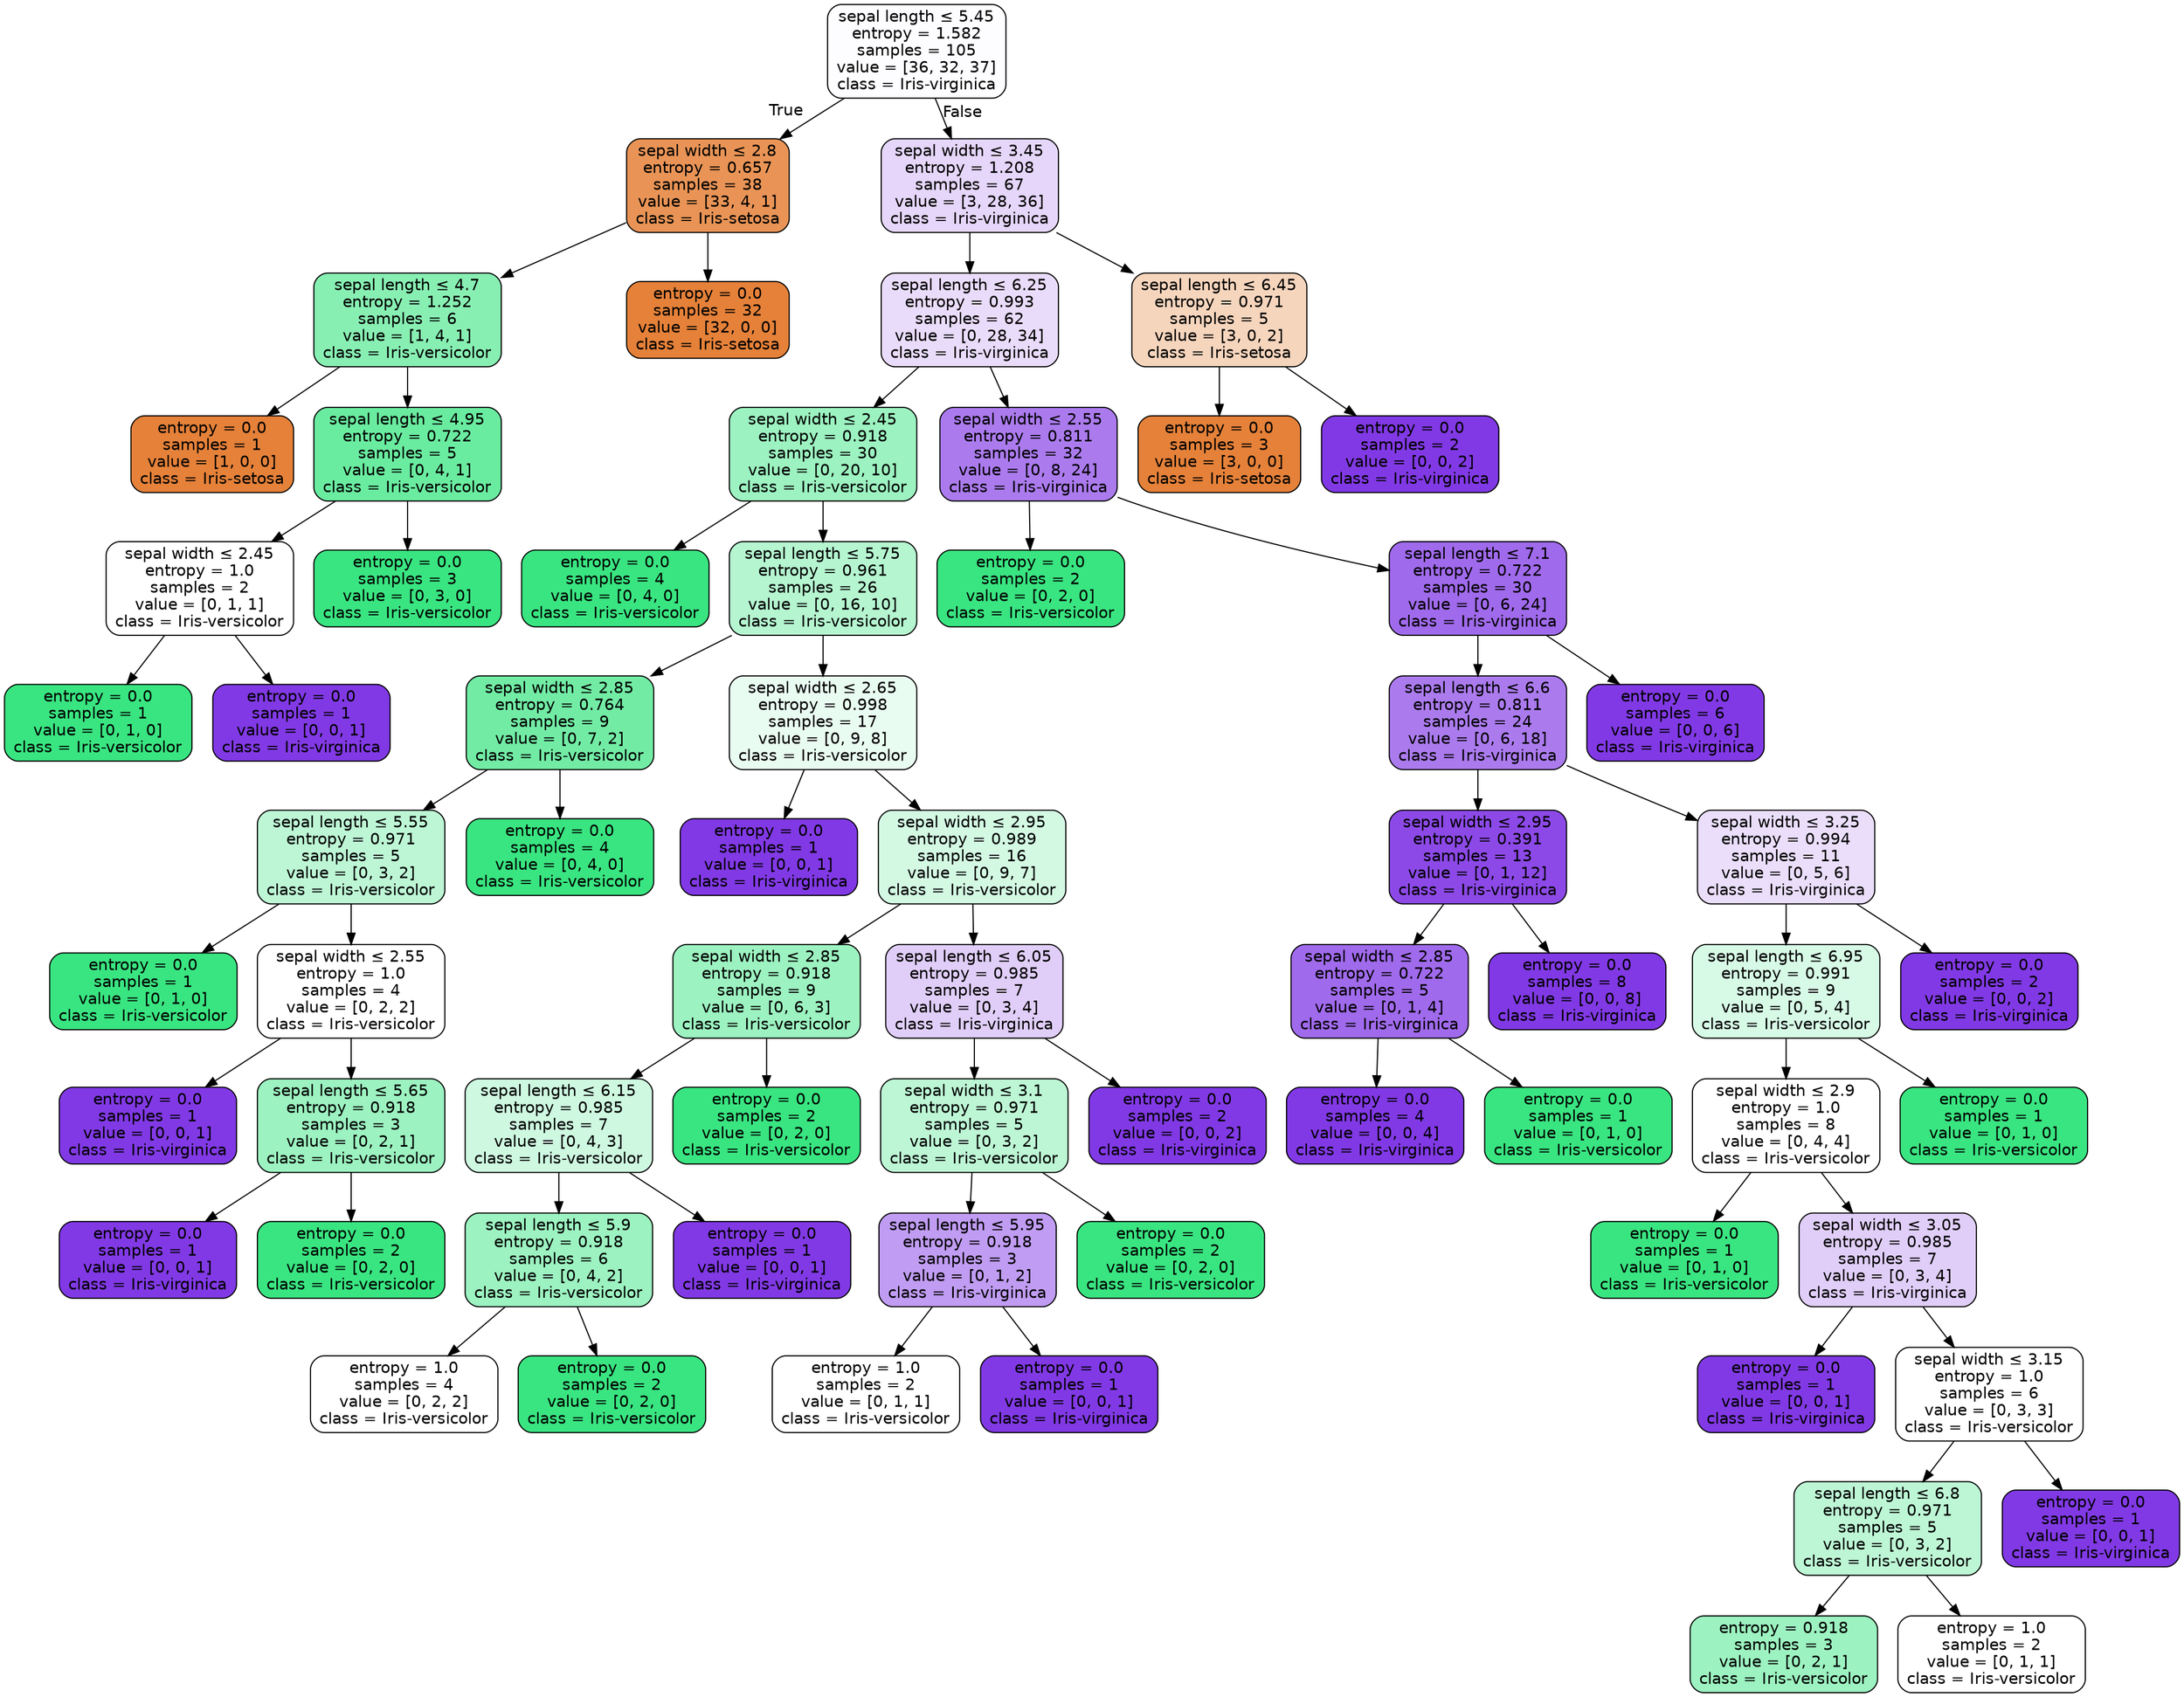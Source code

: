 digraph Tree {
node [shape=box, style="filled, rounded", color="black", fontname=helvetica] ;
edge [fontname=helvetica] ;
0 [label=<sepal length &le; 5.45<br/>entropy = 1.582<br/>samples = 105<br/>value = [36, 32, 37]<br/>class = Iris-virginica>, fillcolor="#fdfcff"] ;
1 [label=<sepal width &le; 2.8<br/>entropy = 0.657<br/>samples = 38<br/>value = [33, 4, 1]<br/>class = Iris-setosa>, fillcolor="#e99456"] ;
0 -> 1 [labeldistance=2.5, labelangle=45, headlabel="True"] ;
2 [label=<sepal length &le; 4.7<br/>entropy = 1.252<br/>samples = 6<br/>value = [1, 4, 1]<br/>class = Iris-versicolor>, fillcolor="#88efb3"] ;
1 -> 2 ;
3 [label=<entropy = 0.0<br/>samples = 1<br/>value = [1, 0, 0]<br/>class = Iris-setosa>, fillcolor="#e58139"] ;
2 -> 3 ;
4 [label=<sepal length &le; 4.95<br/>entropy = 0.722<br/>samples = 5<br/>value = [0, 4, 1]<br/>class = Iris-versicolor>, fillcolor="#6aeca0"] ;
2 -> 4 ;
5 [label=<sepal width &le; 2.45<br/>entropy = 1.0<br/>samples = 2<br/>value = [0, 1, 1]<br/>class = Iris-versicolor>, fillcolor="#ffffff"] ;
4 -> 5 ;
6 [label=<entropy = 0.0<br/>samples = 1<br/>value = [0, 1, 0]<br/>class = Iris-versicolor>, fillcolor="#39e581"] ;
5 -> 6 ;
7 [label=<entropy = 0.0<br/>samples = 1<br/>value = [0, 0, 1]<br/>class = Iris-virginica>, fillcolor="#8139e5"] ;
5 -> 7 ;
8 [label=<entropy = 0.0<br/>samples = 3<br/>value = [0, 3, 0]<br/>class = Iris-versicolor>, fillcolor="#39e581"] ;
4 -> 8 ;
9 [label=<entropy = 0.0<br/>samples = 32<br/>value = [32, 0, 0]<br/>class = Iris-setosa>, fillcolor="#e58139"] ;
1 -> 9 ;
10 [label=<sepal width &le; 3.45<br/>entropy = 1.208<br/>samples = 67<br/>value = [3, 28, 36]<br/>class = Iris-virginica>, fillcolor="#e5d6fa"] ;
0 -> 10 [labeldistance=2.5, labelangle=-45, headlabel="False"] ;
11 [label=<sepal length &le; 6.25<br/>entropy = 0.993<br/>samples = 62<br/>value = [0, 28, 34]<br/>class = Iris-virginica>, fillcolor="#e9dcfa"] ;
10 -> 11 ;
12 [label=<sepal width &le; 2.45<br/>entropy = 0.918<br/>samples = 30<br/>value = [0, 20, 10]<br/>class = Iris-versicolor>, fillcolor="#9cf2c0"] ;
11 -> 12 ;
13 [label=<entropy = 0.0<br/>samples = 4<br/>value = [0, 4, 0]<br/>class = Iris-versicolor>, fillcolor="#39e581"] ;
12 -> 13 ;
14 [label=<sepal length &le; 5.75<br/>entropy = 0.961<br/>samples = 26<br/>value = [0, 16, 10]<br/>class = Iris-versicolor>, fillcolor="#b5f5d0"] ;
12 -> 14 ;
15 [label=<sepal width &le; 2.85<br/>entropy = 0.764<br/>samples = 9<br/>value = [0, 7, 2]<br/>class = Iris-versicolor>, fillcolor="#72eca5"] ;
14 -> 15 ;
16 [label=<sepal length &le; 5.55<br/>entropy = 0.971<br/>samples = 5<br/>value = [0, 3, 2]<br/>class = Iris-versicolor>, fillcolor="#bdf6d5"] ;
15 -> 16 ;
17 [label=<entropy = 0.0<br/>samples = 1<br/>value = [0, 1, 0]<br/>class = Iris-versicolor>, fillcolor="#39e581"] ;
16 -> 17 ;
18 [label=<sepal width &le; 2.55<br/>entropy = 1.0<br/>samples = 4<br/>value = [0, 2, 2]<br/>class = Iris-versicolor>, fillcolor="#ffffff"] ;
16 -> 18 ;
19 [label=<entropy = 0.0<br/>samples = 1<br/>value = [0, 0, 1]<br/>class = Iris-virginica>, fillcolor="#8139e5"] ;
18 -> 19 ;
20 [label=<sepal length &le; 5.65<br/>entropy = 0.918<br/>samples = 3<br/>value = [0, 2, 1]<br/>class = Iris-versicolor>, fillcolor="#9cf2c0"] ;
18 -> 20 ;
21 [label=<entropy = 0.0<br/>samples = 1<br/>value = [0, 0, 1]<br/>class = Iris-virginica>, fillcolor="#8139e5"] ;
20 -> 21 ;
22 [label=<entropy = 0.0<br/>samples = 2<br/>value = [0, 2, 0]<br/>class = Iris-versicolor>, fillcolor="#39e581"] ;
20 -> 22 ;
23 [label=<entropy = 0.0<br/>samples = 4<br/>value = [0, 4, 0]<br/>class = Iris-versicolor>, fillcolor="#39e581"] ;
15 -> 23 ;
24 [label=<sepal width &le; 2.65<br/>entropy = 0.998<br/>samples = 17<br/>value = [0, 9, 8]<br/>class = Iris-versicolor>, fillcolor="#e9fcf1"] ;
14 -> 24 ;
25 [label=<entropy = 0.0<br/>samples = 1<br/>value = [0, 0, 1]<br/>class = Iris-virginica>, fillcolor="#8139e5"] ;
24 -> 25 ;
26 [label=<sepal width &le; 2.95<br/>entropy = 0.989<br/>samples = 16<br/>value = [0, 9, 7]<br/>class = Iris-versicolor>, fillcolor="#d3f9e3"] ;
24 -> 26 ;
27 [label=<sepal width &le; 2.85<br/>entropy = 0.918<br/>samples = 9<br/>value = [0, 6, 3]<br/>class = Iris-versicolor>, fillcolor="#9cf2c0"] ;
26 -> 27 ;
28 [label=<sepal length &le; 6.15<br/>entropy = 0.985<br/>samples = 7<br/>value = [0, 4, 3]<br/>class = Iris-versicolor>, fillcolor="#cef8e0"] ;
27 -> 28 ;
29 [label=<sepal length &le; 5.9<br/>entropy = 0.918<br/>samples = 6<br/>value = [0, 4, 2]<br/>class = Iris-versicolor>, fillcolor="#9cf2c0"] ;
28 -> 29 ;
30 [label=<entropy = 1.0<br/>samples = 4<br/>value = [0, 2, 2]<br/>class = Iris-versicolor>, fillcolor="#ffffff"] ;
29 -> 30 ;
31 [label=<entropy = 0.0<br/>samples = 2<br/>value = [0, 2, 0]<br/>class = Iris-versicolor>, fillcolor="#39e581"] ;
29 -> 31 ;
32 [label=<entropy = 0.0<br/>samples = 1<br/>value = [0, 0, 1]<br/>class = Iris-virginica>, fillcolor="#8139e5"] ;
28 -> 32 ;
33 [label=<entropy = 0.0<br/>samples = 2<br/>value = [0, 2, 0]<br/>class = Iris-versicolor>, fillcolor="#39e581"] ;
27 -> 33 ;
34 [label=<sepal length &le; 6.05<br/>entropy = 0.985<br/>samples = 7<br/>value = [0, 3, 4]<br/>class = Iris-virginica>, fillcolor="#e0cef8"] ;
26 -> 34 ;
35 [label=<sepal width &le; 3.1<br/>entropy = 0.971<br/>samples = 5<br/>value = [0, 3, 2]<br/>class = Iris-versicolor>, fillcolor="#bdf6d5"] ;
34 -> 35 ;
36 [label=<sepal length &le; 5.95<br/>entropy = 0.918<br/>samples = 3<br/>value = [0, 1, 2]<br/>class = Iris-virginica>, fillcolor="#c09cf2"] ;
35 -> 36 ;
37 [label=<entropy = 1.0<br/>samples = 2<br/>value = [0, 1, 1]<br/>class = Iris-versicolor>, fillcolor="#ffffff"] ;
36 -> 37 ;
38 [label=<entropy = 0.0<br/>samples = 1<br/>value = [0, 0, 1]<br/>class = Iris-virginica>, fillcolor="#8139e5"] ;
36 -> 38 ;
39 [label=<entropy = 0.0<br/>samples = 2<br/>value = [0, 2, 0]<br/>class = Iris-versicolor>, fillcolor="#39e581"] ;
35 -> 39 ;
40 [label=<entropy = 0.0<br/>samples = 2<br/>value = [0, 0, 2]<br/>class = Iris-virginica>, fillcolor="#8139e5"] ;
34 -> 40 ;
41 [label=<sepal width &le; 2.55<br/>entropy = 0.811<br/>samples = 32<br/>value = [0, 8, 24]<br/>class = Iris-virginica>, fillcolor="#ab7bee"] ;
11 -> 41 ;
42 [label=<entropy = 0.0<br/>samples = 2<br/>value = [0, 2, 0]<br/>class = Iris-versicolor>, fillcolor="#39e581"] ;
41 -> 42 ;
43 [label=<sepal length &le; 7.1<br/>entropy = 0.722<br/>samples = 30<br/>value = [0, 6, 24]<br/>class = Iris-virginica>, fillcolor="#a06aec"] ;
41 -> 43 ;
44 [label=<sepal length &le; 6.6<br/>entropy = 0.811<br/>samples = 24<br/>value = [0, 6, 18]<br/>class = Iris-virginica>, fillcolor="#ab7bee"] ;
43 -> 44 ;
45 [label=<sepal width &le; 2.95<br/>entropy = 0.391<br/>samples = 13<br/>value = [0, 1, 12]<br/>class = Iris-virginica>, fillcolor="#8c49e7"] ;
44 -> 45 ;
46 [label=<sepal width &le; 2.85<br/>entropy = 0.722<br/>samples = 5<br/>value = [0, 1, 4]<br/>class = Iris-virginica>, fillcolor="#a06aec"] ;
45 -> 46 ;
47 [label=<entropy = 0.0<br/>samples = 4<br/>value = [0, 0, 4]<br/>class = Iris-virginica>, fillcolor="#8139e5"] ;
46 -> 47 ;
48 [label=<entropy = 0.0<br/>samples = 1<br/>value = [0, 1, 0]<br/>class = Iris-versicolor>, fillcolor="#39e581"] ;
46 -> 48 ;
49 [label=<entropy = 0.0<br/>samples = 8<br/>value = [0, 0, 8]<br/>class = Iris-virginica>, fillcolor="#8139e5"] ;
45 -> 49 ;
50 [label=<sepal width &le; 3.25<br/>entropy = 0.994<br/>samples = 11<br/>value = [0, 5, 6]<br/>class = Iris-virginica>, fillcolor="#eadefb"] ;
44 -> 50 ;
51 [label=<sepal length &le; 6.95<br/>entropy = 0.991<br/>samples = 9<br/>value = [0, 5, 4]<br/>class = Iris-versicolor>, fillcolor="#d7fae6"] ;
50 -> 51 ;
52 [label=<sepal width &le; 2.9<br/>entropy = 1.0<br/>samples = 8<br/>value = [0, 4, 4]<br/>class = Iris-versicolor>, fillcolor="#ffffff"] ;
51 -> 52 ;
53 [label=<entropy = 0.0<br/>samples = 1<br/>value = [0, 1, 0]<br/>class = Iris-versicolor>, fillcolor="#39e581"] ;
52 -> 53 ;
54 [label=<sepal width &le; 3.05<br/>entropy = 0.985<br/>samples = 7<br/>value = [0, 3, 4]<br/>class = Iris-virginica>, fillcolor="#e0cef8"] ;
52 -> 54 ;
55 [label=<entropy = 0.0<br/>samples = 1<br/>value = [0, 0, 1]<br/>class = Iris-virginica>, fillcolor="#8139e5"] ;
54 -> 55 ;
56 [label=<sepal width &le; 3.15<br/>entropy = 1.0<br/>samples = 6<br/>value = [0, 3, 3]<br/>class = Iris-versicolor>, fillcolor="#ffffff"] ;
54 -> 56 ;
57 [label=<sepal length &le; 6.8<br/>entropy = 0.971<br/>samples = 5<br/>value = [0, 3, 2]<br/>class = Iris-versicolor>, fillcolor="#bdf6d5"] ;
56 -> 57 ;
58 [label=<entropy = 0.918<br/>samples = 3<br/>value = [0, 2, 1]<br/>class = Iris-versicolor>, fillcolor="#9cf2c0"] ;
57 -> 58 ;
59 [label=<entropy = 1.0<br/>samples = 2<br/>value = [0, 1, 1]<br/>class = Iris-versicolor>, fillcolor="#ffffff"] ;
57 -> 59 ;
60 [label=<entropy = 0.0<br/>samples = 1<br/>value = [0, 0, 1]<br/>class = Iris-virginica>, fillcolor="#8139e5"] ;
56 -> 60 ;
61 [label=<entropy = 0.0<br/>samples = 1<br/>value = [0, 1, 0]<br/>class = Iris-versicolor>, fillcolor="#39e581"] ;
51 -> 61 ;
62 [label=<entropy = 0.0<br/>samples = 2<br/>value = [0, 0, 2]<br/>class = Iris-virginica>, fillcolor="#8139e5"] ;
50 -> 62 ;
63 [label=<entropy = 0.0<br/>samples = 6<br/>value = [0, 0, 6]<br/>class = Iris-virginica>, fillcolor="#8139e5"] ;
43 -> 63 ;
64 [label=<sepal length &le; 6.45<br/>entropy = 0.971<br/>samples = 5<br/>value = [3, 0, 2]<br/>class = Iris-setosa>, fillcolor="#f6d5bd"] ;
10 -> 64 ;
65 [label=<entropy = 0.0<br/>samples = 3<br/>value = [3, 0, 0]<br/>class = Iris-setosa>, fillcolor="#e58139"] ;
64 -> 65 ;
66 [label=<entropy = 0.0<br/>samples = 2<br/>value = [0, 0, 2]<br/>class = Iris-virginica>, fillcolor="#8139e5"] ;
64 -> 66 ;
}